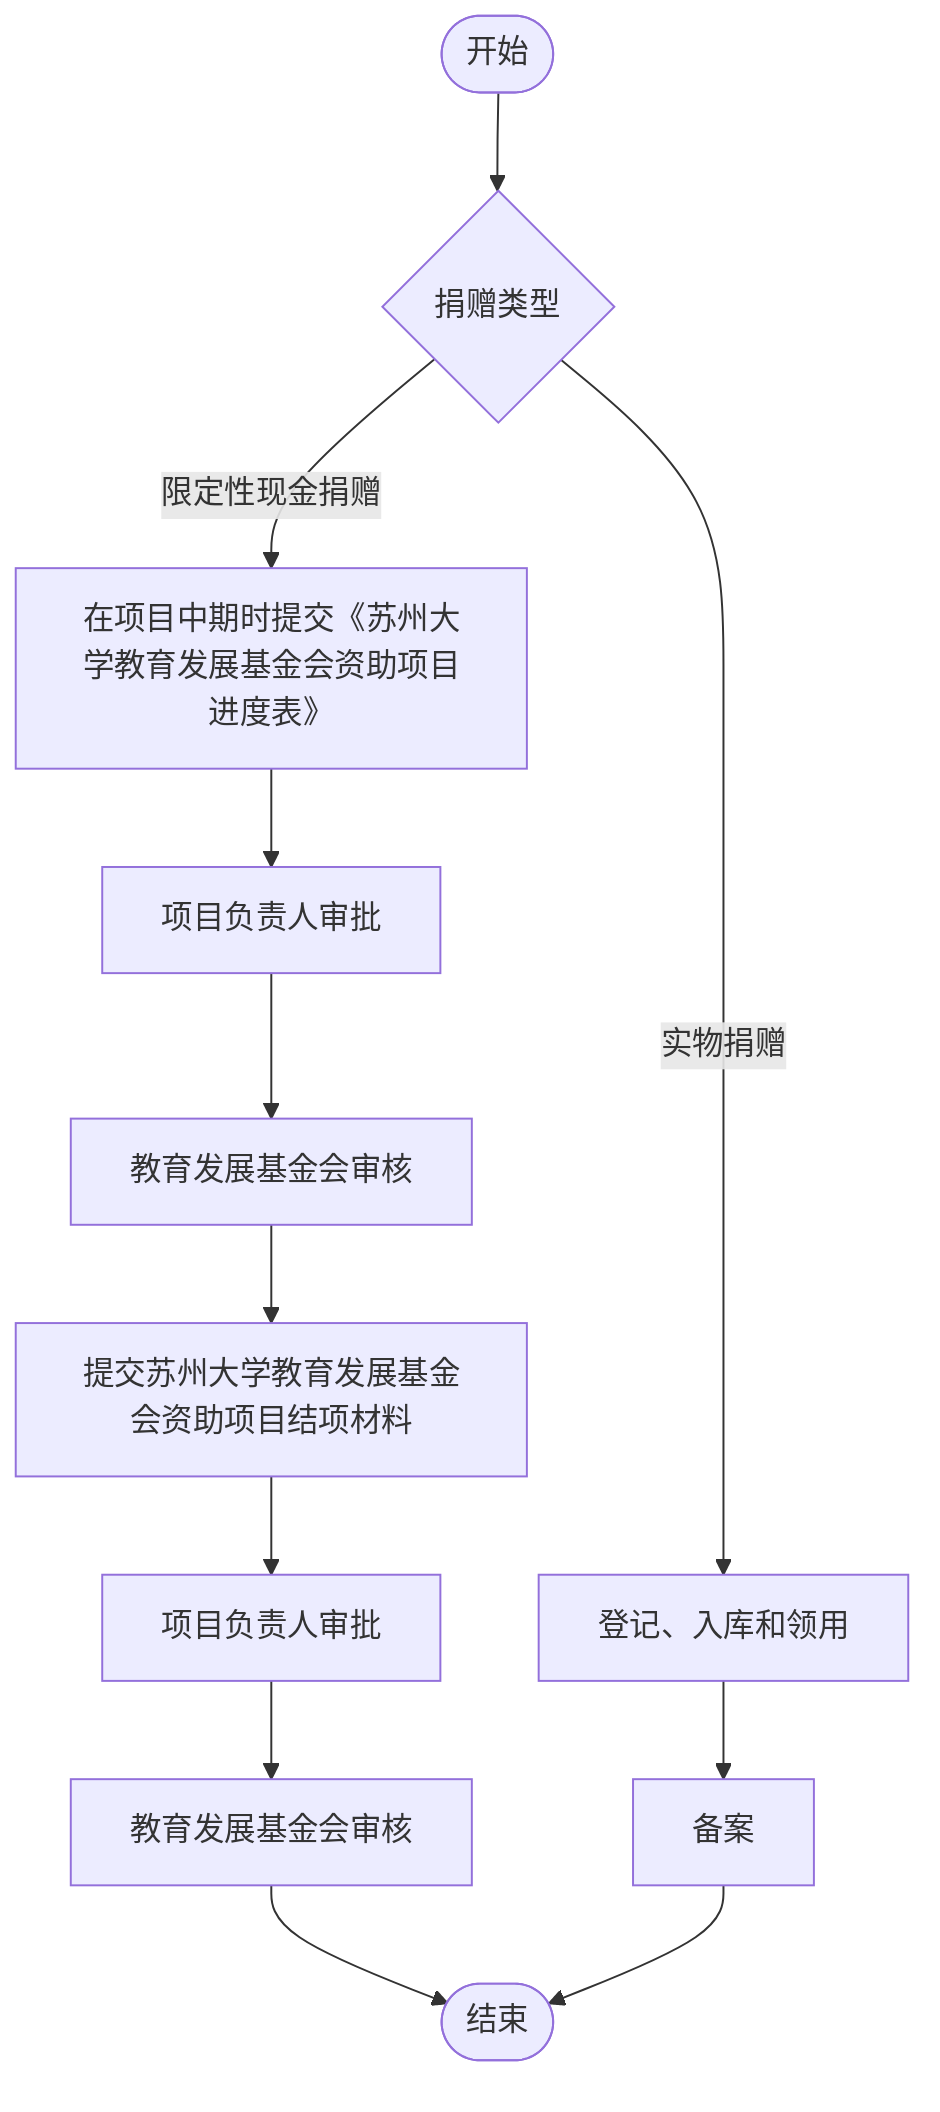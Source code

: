 flowchart TD
    Start([开始]) --> A{捐赠类型}
    A -->|限定性现金捐赠| B[在项目中期时提交《苏州大学教育发展基金会资助项目进度表》]
    B --> C[项目负责人审批]
    C --> D[教育发展基金会审核]
    D --> E[提交苏州大学教育发展基金会资助项目结项材料]
    E --> F[项目负责人审批]
    F --> G[教育发展基金会审核]
    G --> End([结束])
    A -->|实物捐赠| H[登记、入库和领用]
    H --> I[备案]
    I --> End([结束])